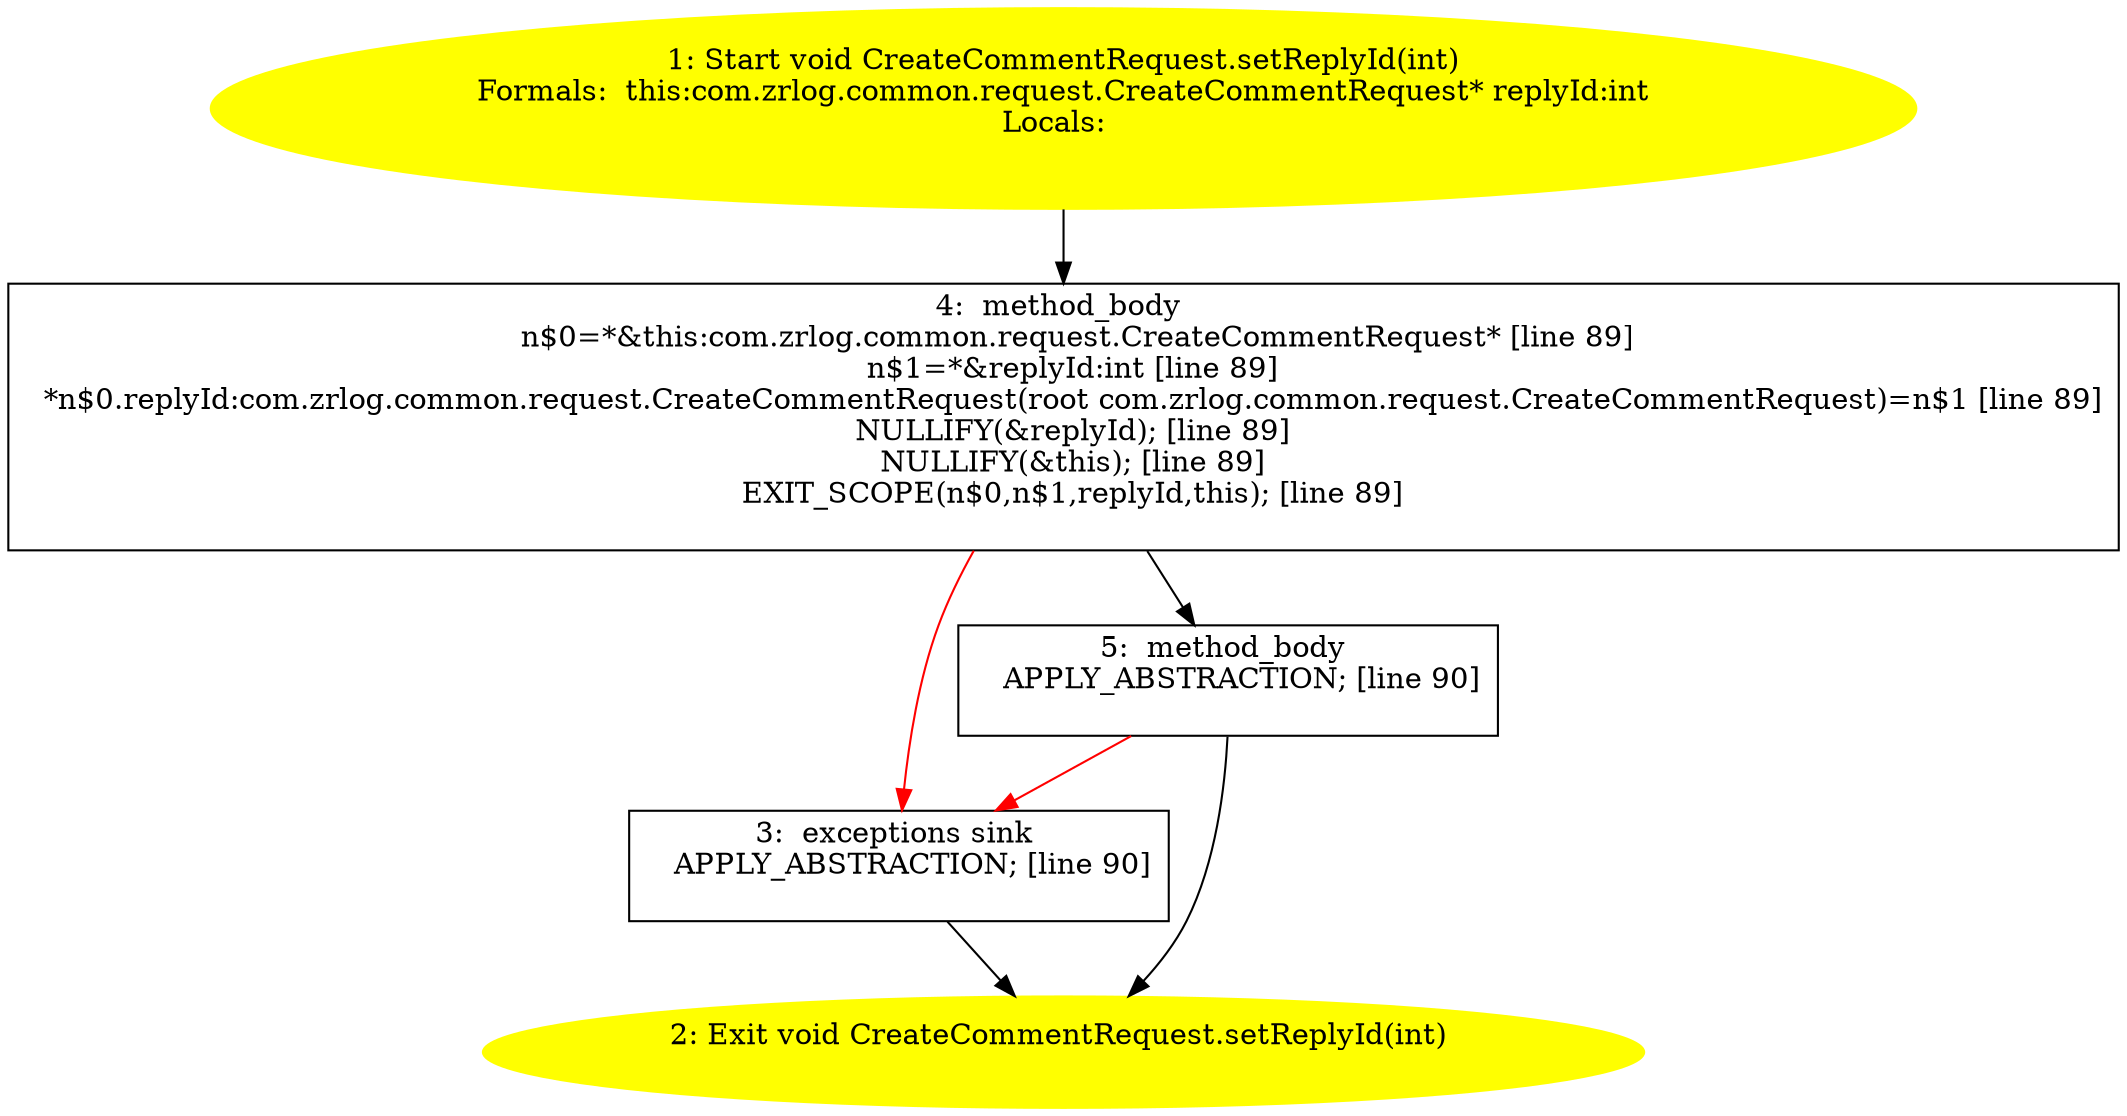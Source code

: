 /* @generated */
digraph cfg {
"com.zrlog.common.request.CreateCommentRequest.setReplyId(int):void.04f4554c763beca3afc4abe7b8c05d97_1" [label="1: Start void CreateCommentRequest.setReplyId(int)\nFormals:  this:com.zrlog.common.request.CreateCommentRequest* replyId:int\nLocals:  \n  " color=yellow style=filled]
	

	 "com.zrlog.common.request.CreateCommentRequest.setReplyId(int):void.04f4554c763beca3afc4abe7b8c05d97_1" -> "com.zrlog.common.request.CreateCommentRequest.setReplyId(int):void.04f4554c763beca3afc4abe7b8c05d97_4" ;
"com.zrlog.common.request.CreateCommentRequest.setReplyId(int):void.04f4554c763beca3afc4abe7b8c05d97_2" [label="2: Exit void CreateCommentRequest.setReplyId(int) \n  " color=yellow style=filled]
	

"com.zrlog.common.request.CreateCommentRequest.setReplyId(int):void.04f4554c763beca3afc4abe7b8c05d97_3" [label="3:  exceptions sink \n   APPLY_ABSTRACTION; [line 90]\n " shape="box"]
	

	 "com.zrlog.common.request.CreateCommentRequest.setReplyId(int):void.04f4554c763beca3afc4abe7b8c05d97_3" -> "com.zrlog.common.request.CreateCommentRequest.setReplyId(int):void.04f4554c763beca3afc4abe7b8c05d97_2" ;
"com.zrlog.common.request.CreateCommentRequest.setReplyId(int):void.04f4554c763beca3afc4abe7b8c05d97_4" [label="4:  method_body \n   n$0=*&this:com.zrlog.common.request.CreateCommentRequest* [line 89]\n  n$1=*&replyId:int [line 89]\n  *n$0.replyId:com.zrlog.common.request.CreateCommentRequest(root com.zrlog.common.request.CreateCommentRequest)=n$1 [line 89]\n  NULLIFY(&replyId); [line 89]\n  NULLIFY(&this); [line 89]\n  EXIT_SCOPE(n$0,n$1,replyId,this); [line 89]\n " shape="box"]
	

	 "com.zrlog.common.request.CreateCommentRequest.setReplyId(int):void.04f4554c763beca3afc4abe7b8c05d97_4" -> "com.zrlog.common.request.CreateCommentRequest.setReplyId(int):void.04f4554c763beca3afc4abe7b8c05d97_5" ;
	 "com.zrlog.common.request.CreateCommentRequest.setReplyId(int):void.04f4554c763beca3afc4abe7b8c05d97_4" -> "com.zrlog.common.request.CreateCommentRequest.setReplyId(int):void.04f4554c763beca3afc4abe7b8c05d97_3" [color="red" ];
"com.zrlog.common.request.CreateCommentRequest.setReplyId(int):void.04f4554c763beca3afc4abe7b8c05d97_5" [label="5:  method_body \n   APPLY_ABSTRACTION; [line 90]\n " shape="box"]
	

	 "com.zrlog.common.request.CreateCommentRequest.setReplyId(int):void.04f4554c763beca3afc4abe7b8c05d97_5" -> "com.zrlog.common.request.CreateCommentRequest.setReplyId(int):void.04f4554c763beca3afc4abe7b8c05d97_2" ;
	 "com.zrlog.common.request.CreateCommentRequest.setReplyId(int):void.04f4554c763beca3afc4abe7b8c05d97_5" -> "com.zrlog.common.request.CreateCommentRequest.setReplyId(int):void.04f4554c763beca3afc4abe7b8c05d97_3" [color="red" ];
}

